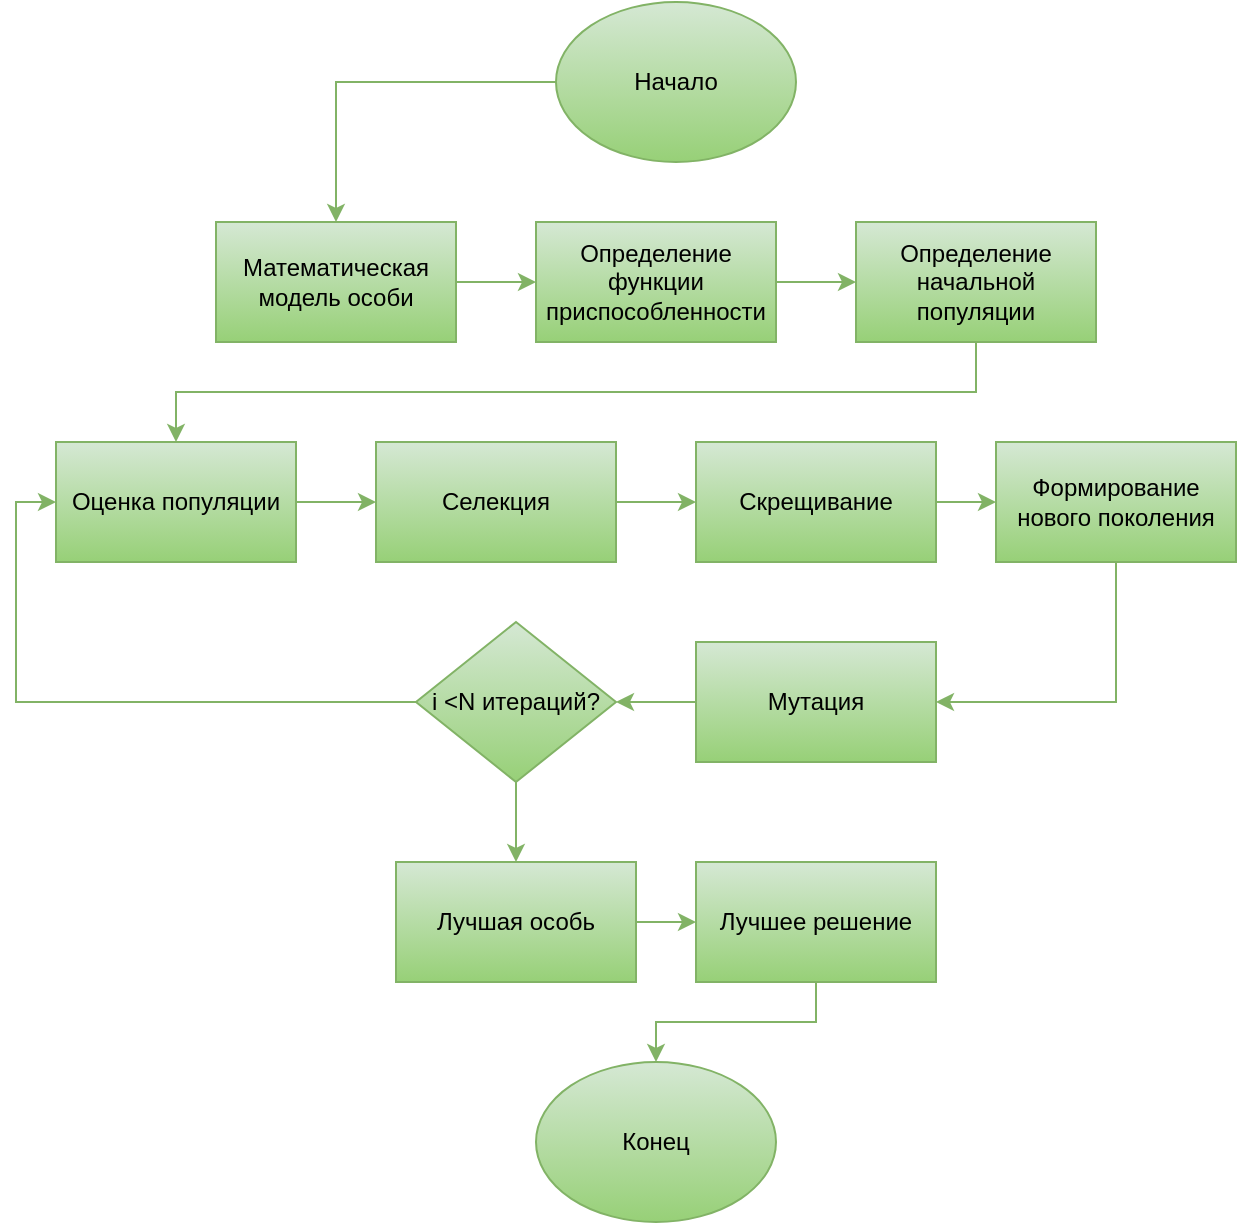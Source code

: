 <mxfile version="14.7.0" type="device"><diagram id="ID3IqgRIYgvYEX3VpEP0" name="Page-1"><mxGraphModel dx="868" dy="1493" grid="1" gridSize="10" guides="1" tooltips="1" connect="1" arrows="1" fold="1" page="1" pageScale="1" pageWidth="850" pageHeight="1100" math="0" shadow="0"><root><mxCell id="0"/><mxCell id="1" parent="0"/><mxCell id="JslmXGYvvzUEsCki48C0-17" style="edgeStyle=orthogonalEdgeStyle;rounded=0;orthogonalLoop=1;jettySize=auto;html=1;exitX=1;exitY=0.5;exitDx=0;exitDy=0;entryX=0;entryY=0.5;entryDx=0;entryDy=0;gradientColor=#97d077;fillColor=#d5e8d4;strokeColor=#82b366;" parent="1" source="JslmXGYvvzUEsCki48C0-1" target="JslmXGYvvzUEsCki48C0-6" edge="1"><mxGeometry relative="1" as="geometry"/></mxCell><mxCell id="JslmXGYvvzUEsCki48C0-1" value="Математическая модель особи" style="rounded=0;whiteSpace=wrap;html=1;gradientColor=#97d077;fillColor=#d5e8d4;strokeColor=#82b366;" parent="1" vertex="1"><mxGeometry x="420" y="60" width="120" height="60" as="geometry"/></mxCell><mxCell id="JslmXGYvvzUEsCki48C0-20" style="edgeStyle=orthogonalEdgeStyle;rounded=0;orthogonalLoop=1;jettySize=auto;html=1;exitX=1;exitY=0.5;exitDx=0;exitDy=0;entryX=0;entryY=0.5;entryDx=0;entryDy=0;gradientColor=#97d077;fillColor=#d5e8d4;strokeColor=#82b366;" parent="1" source="JslmXGYvvzUEsCki48C0-3" target="JslmXGYvvzUEsCki48C0-4" edge="1"><mxGeometry relative="1" as="geometry"/></mxCell><mxCell id="JslmXGYvvzUEsCki48C0-3" value="Оценка популяции" style="rounded=0;whiteSpace=wrap;html=1;gradientColor=#97d077;fillColor=#d5e8d4;strokeColor=#82b366;" parent="1" vertex="1"><mxGeometry x="340" y="170" width="120" height="60" as="geometry"/></mxCell><mxCell id="JslmXGYvvzUEsCki48C0-21" style="edgeStyle=orthogonalEdgeStyle;rounded=0;orthogonalLoop=1;jettySize=auto;html=1;exitX=1;exitY=0.5;exitDx=0;exitDy=0;entryX=0;entryY=0.5;entryDx=0;entryDy=0;gradientColor=#97d077;fillColor=#d5e8d4;strokeColor=#82b366;" parent="1" source="JslmXGYvvzUEsCki48C0-4" target="JslmXGYvvzUEsCki48C0-7" edge="1"><mxGeometry relative="1" as="geometry"/></mxCell><mxCell id="JslmXGYvvzUEsCki48C0-4" value="Селекция" style="rounded=0;whiteSpace=wrap;html=1;gradientColor=#97d077;fillColor=#d5e8d4;strokeColor=#82b366;" parent="1" vertex="1"><mxGeometry x="500" y="170" width="120" height="60" as="geometry"/></mxCell><mxCell id="JslmXGYvvzUEsCki48C0-19" style="edgeStyle=orthogonalEdgeStyle;rounded=0;orthogonalLoop=1;jettySize=auto;html=1;exitX=0.5;exitY=1;exitDx=0;exitDy=0;gradientColor=#97d077;fillColor=#d5e8d4;strokeColor=#82b366;" parent="1" source="JslmXGYvvzUEsCki48C0-5" target="JslmXGYvvzUEsCki48C0-3" edge="1"><mxGeometry relative="1" as="geometry"/></mxCell><mxCell id="JslmXGYvvzUEsCki48C0-5" value="Определение начальной популяции" style="rounded=0;whiteSpace=wrap;html=1;gradientColor=#97d077;fillColor=#d5e8d4;strokeColor=#82b366;" parent="1" vertex="1"><mxGeometry x="740" y="60" width="120" height="60" as="geometry"/></mxCell><mxCell id="JslmXGYvvzUEsCki48C0-18" style="edgeStyle=orthogonalEdgeStyle;rounded=0;orthogonalLoop=1;jettySize=auto;html=1;exitX=1;exitY=0.5;exitDx=0;exitDy=0;entryX=0;entryY=0.5;entryDx=0;entryDy=0;gradientColor=#97d077;fillColor=#d5e8d4;strokeColor=#82b366;" parent="1" source="JslmXGYvvzUEsCki48C0-6" target="JslmXGYvvzUEsCki48C0-5" edge="1"><mxGeometry relative="1" as="geometry"/></mxCell><mxCell id="JslmXGYvvzUEsCki48C0-6" value="Определение функции приспособленности" style="rounded=0;whiteSpace=wrap;html=1;gradientColor=#97d077;fillColor=#d5e8d4;strokeColor=#82b366;" parent="1" vertex="1"><mxGeometry x="580" y="60" width="120" height="60" as="geometry"/></mxCell><mxCell id="JslmXGYvvzUEsCki48C0-22" style="edgeStyle=orthogonalEdgeStyle;rounded=0;orthogonalLoop=1;jettySize=auto;html=1;exitX=1;exitY=0.5;exitDx=0;exitDy=0;gradientColor=#97d077;fillColor=#d5e8d4;strokeColor=#82b366;" parent="1" source="JslmXGYvvzUEsCki48C0-7" target="JslmXGYvvzUEsCki48C0-8" edge="1"><mxGeometry relative="1" as="geometry"/></mxCell><mxCell id="JslmXGYvvzUEsCki48C0-7" value="Скрещивание" style="rounded=0;whiteSpace=wrap;html=1;gradientColor=#97d077;fillColor=#d5e8d4;strokeColor=#82b366;" parent="1" vertex="1"><mxGeometry x="660" y="170" width="120" height="60" as="geometry"/></mxCell><mxCell id="JslmXGYvvzUEsCki48C0-24" style="edgeStyle=orthogonalEdgeStyle;rounded=0;orthogonalLoop=1;jettySize=auto;html=1;exitX=0.5;exitY=1;exitDx=0;exitDy=0;entryX=1;entryY=0.5;entryDx=0;entryDy=0;gradientColor=#97d077;fillColor=#d5e8d4;strokeColor=#82b366;" parent="1" source="JslmXGYvvzUEsCki48C0-8" target="JslmXGYvvzUEsCki48C0-9" edge="1"><mxGeometry relative="1" as="geometry"/></mxCell><mxCell id="JslmXGYvvzUEsCki48C0-8" value="Формирование нового поколения" style="rounded=0;whiteSpace=wrap;html=1;gradientColor=#97d077;fillColor=#d5e8d4;strokeColor=#82b366;" parent="1" vertex="1"><mxGeometry x="810" y="170" width="120" height="60" as="geometry"/></mxCell><mxCell id="JslmXGYvvzUEsCki48C0-25" style="edgeStyle=orthogonalEdgeStyle;rounded=0;orthogonalLoop=1;jettySize=auto;html=1;exitX=0;exitY=0.5;exitDx=0;exitDy=0;gradientColor=#97d077;fillColor=#d5e8d4;strokeColor=#82b366;" parent="1" source="JslmXGYvvzUEsCki48C0-9" target="JslmXGYvvzUEsCki48C0-10" edge="1"><mxGeometry relative="1" as="geometry"/></mxCell><mxCell id="JslmXGYvvzUEsCki48C0-9" value="Мутация" style="rounded=0;whiteSpace=wrap;html=1;gradientColor=#97d077;fillColor=#d5e8d4;strokeColor=#82b366;" parent="1" vertex="1"><mxGeometry x="660" y="270" width="120" height="60" as="geometry"/></mxCell><mxCell id="JslmXGYvvzUEsCki48C0-26" style="edgeStyle=orthogonalEdgeStyle;rounded=0;orthogonalLoop=1;jettySize=auto;html=1;exitX=0;exitY=0.5;exitDx=0;exitDy=0;entryX=0;entryY=0.5;entryDx=0;entryDy=0;gradientColor=#97d077;fillColor=#d5e8d4;strokeColor=#82b366;" parent="1" source="JslmXGYvvzUEsCki48C0-10" target="JslmXGYvvzUEsCki48C0-3" edge="1"><mxGeometry relative="1" as="geometry"/></mxCell><mxCell id="JslmXGYvvzUEsCki48C0-27" style="edgeStyle=orthogonalEdgeStyle;rounded=0;orthogonalLoop=1;jettySize=auto;html=1;exitX=0.5;exitY=1;exitDx=0;exitDy=0;entryX=0.5;entryY=0;entryDx=0;entryDy=0;gradientColor=#97d077;fillColor=#d5e8d4;strokeColor=#82b366;" parent="1" source="JslmXGYvvzUEsCki48C0-10" target="JslmXGYvvzUEsCki48C0-11" edge="1"><mxGeometry relative="1" as="geometry"/></mxCell><mxCell id="JslmXGYvvzUEsCki48C0-10" value="i &amp;lt;N итераций?" style="rhombus;whiteSpace=wrap;html=1;gradientColor=#97d077;fillColor=#d5e8d4;strokeColor=#82b366;" parent="1" vertex="1"><mxGeometry x="520" y="260" width="100" height="80" as="geometry"/></mxCell><mxCell id="JslmXGYvvzUEsCki48C0-28" style="edgeStyle=orthogonalEdgeStyle;rounded=0;orthogonalLoop=1;jettySize=auto;html=1;exitX=1;exitY=0.5;exitDx=0;exitDy=0;gradientColor=#97d077;fillColor=#d5e8d4;strokeColor=#82b366;" parent="1" source="JslmXGYvvzUEsCki48C0-11" target="JslmXGYvvzUEsCki48C0-12" edge="1"><mxGeometry relative="1" as="geometry"/></mxCell><mxCell id="JslmXGYvvzUEsCki48C0-11" value="Лучшая особь" style="rounded=0;whiteSpace=wrap;html=1;gradientColor=#97d077;fillColor=#d5e8d4;strokeColor=#82b366;" parent="1" vertex="1"><mxGeometry x="510" y="380" width="120" height="60" as="geometry"/></mxCell><mxCell id="JslmXGYvvzUEsCki48C0-29" style="edgeStyle=orthogonalEdgeStyle;rounded=0;orthogonalLoop=1;jettySize=auto;html=1;exitX=0.5;exitY=1;exitDx=0;exitDy=0;entryX=0.5;entryY=0;entryDx=0;entryDy=0;gradientColor=#97d077;fillColor=#d5e8d4;strokeColor=#82b366;" parent="1" source="JslmXGYvvzUEsCki48C0-12" target="JslmXGYvvzUEsCki48C0-15" edge="1"><mxGeometry relative="1" as="geometry"/></mxCell><mxCell id="JslmXGYvvzUEsCki48C0-12" value="Лучшее решение" style="rounded=0;whiteSpace=wrap;html=1;gradientColor=#97d077;fillColor=#d5e8d4;strokeColor=#82b366;" parent="1" vertex="1"><mxGeometry x="660" y="380" width="120" height="60" as="geometry"/></mxCell><mxCell id="JslmXGYvvzUEsCki48C0-16" style="edgeStyle=orthogonalEdgeStyle;rounded=0;orthogonalLoop=1;jettySize=auto;html=1;exitX=0;exitY=0.5;exitDx=0;exitDy=0;entryX=0.5;entryY=0;entryDx=0;entryDy=0;gradientColor=#97d077;fillColor=#d5e8d4;strokeColor=#82b366;" parent="1" source="JslmXGYvvzUEsCki48C0-14" target="JslmXGYvvzUEsCki48C0-1" edge="1"><mxGeometry relative="1" as="geometry"/></mxCell><mxCell id="JslmXGYvvzUEsCki48C0-14" value="Начало" style="ellipse;whiteSpace=wrap;html=1;gradientColor=#97d077;fillColor=#d5e8d4;strokeColor=#82b366;" parent="1" vertex="1"><mxGeometry x="590" y="-50" width="120" height="80" as="geometry"/></mxCell><mxCell id="JslmXGYvvzUEsCki48C0-15" value="Конец" style="ellipse;whiteSpace=wrap;html=1;gradientColor=#97d077;fillColor=#d5e8d4;strokeColor=#82b366;" parent="1" vertex="1"><mxGeometry x="580" y="480" width="120" height="80" as="geometry"/></mxCell></root></mxGraphModel></diagram></mxfile>